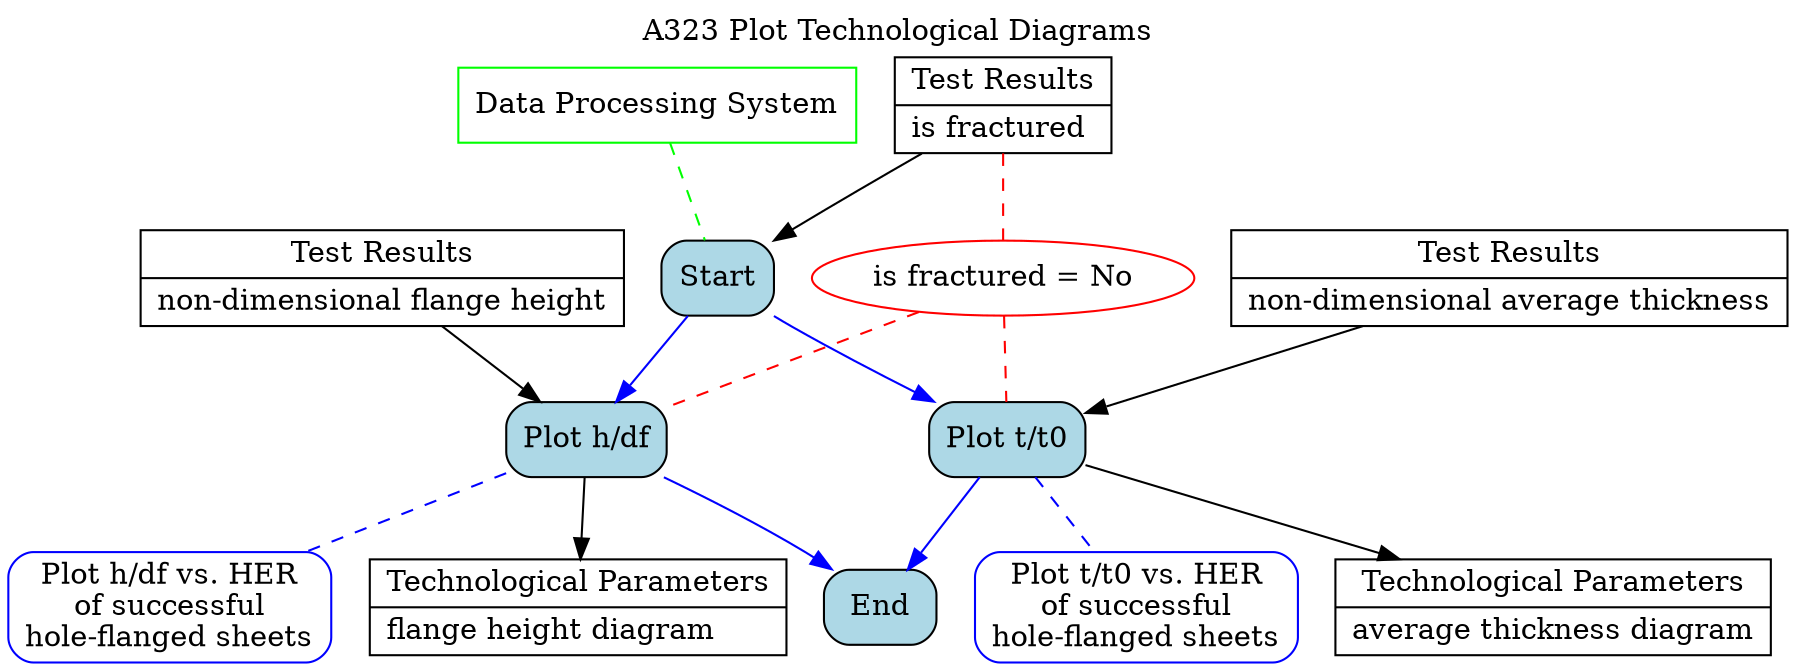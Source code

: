 digraph behaviourmodel {

# activity title
labelloc="t"
label="A323 Plot Technological Diagrams"

# inputs and outputs
node [shape=record, style=filled, fillcolor=white, color=black]
frac [label="{Test Results|is fractured\l}"];
h_df [label="{Test Results|non-dimensional flange height\l}"];
t_t0 [label="{Test Results|non-dimensional average thickness\l}"];
h_diagr [label="{Technological Parameters|flange height diagram\l}"];
t_diagr [label="{Technological Parameters|average thickness diagram\l}"];

# mechanisms
node [shape=box, style=filled, fillcolor=white, color=green]
m1 [label="Data Processing System"]

# tasks definition
node [shape=box, style="filled, rounded", fillcolor=lightblue, color=black]
Start
t1 [label="Plot h/df"]
t2 [label="Plot t/t0"]
End

# rules
node [shape=box, style="filled, rounded", fillcolor=white, color=blue]
r1 [label="Plot h/df vs. HER\nof successful\nhole-ﬂanged sheets"]
r2 [label="Plot t/t0 vs. HER\nof successful\nhole-ﬂanged sheets"]

# attaching rules
edge [dir=none, color=blue, style=dashed]
t1 -> r1
t2 -> r2

# task sequence
edge [dir=forward, color=blue, fontcolor=blue, style=solid]
Start -> {t1, t2} -> End

# attaching mechanisms
edge [dir=none, color=green, style=dashed]
m1 -> Start

# attaching inputs and outputs
edge [dir=forward, color=black, fontcolor=black, style=solid]
frac -> Start
h_df -> t1 -> h_diagr
t_t0 -> t2 -> t_diagr

# constraints
node [shape=ellipse, style=filled, fillcolor=white, color=red]
c1 [label="is fractured = No"]

# attaching constraints
edge [dir=none, color=red, style=dashed]
frac -> c1 -> {t1, t2}
}

